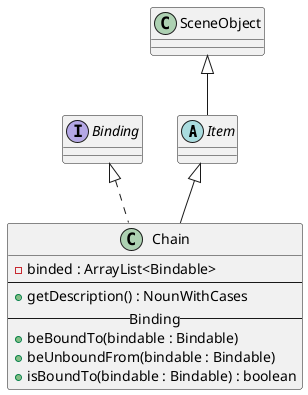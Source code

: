 @startuml items

abstract class Item extends SceneObject {

}

class Chain extends Item implements Binding {
    - binded : ArrayList<Bindable>
    --
    + getDescription() : NounWithCases
    -- Binding --
    + beBoundTo(bindable : Bindable)
    + beUnboundFrom(bindable : Bindable)
    + isBoundTo(bindable : Bindable) : boolean
}

@enduml
